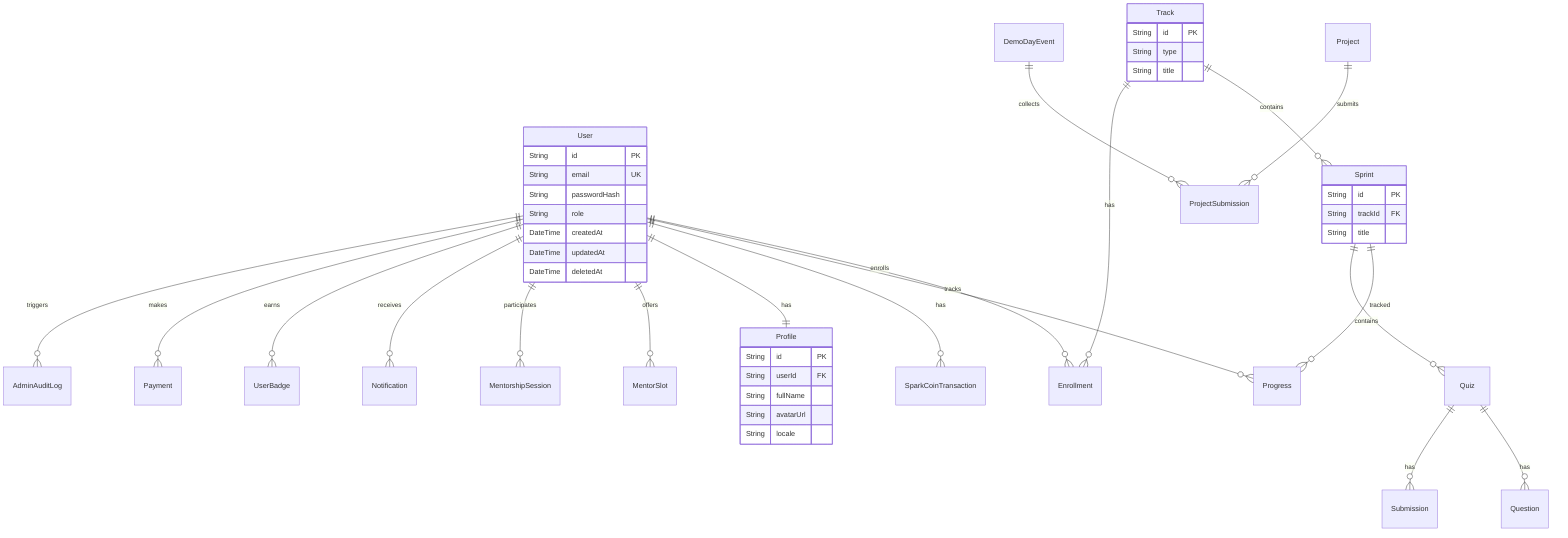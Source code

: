 erDiagram
  User ||--o{ Enrollment : enrolls
  User ||--o{ Progress : tracks
  User ||--o{ SparkCoinTransaction : has
  User ||--|| Profile : has
  User ||--o{ MentorSlot : offers
  User ||--o{ MentorshipSession : participates
  User ||--o{ Notification : receives
  User ||--o{ UserBadge : earns
  User ||--o{ Payment : makes
  User ||--o{ AdminAuditLog : triggers

  Track ||--o{ Sprint : contains
  Track ||--o{ Enrollment : has

  Sprint ||--o{ Progress : tracked
  Sprint ||--o{ Quiz : contains
  Quiz ||--o{ Question : has
  Quiz ||--o{ Submission : has

  Project ||--o{ ProjectSubmission : submits
  DemoDayEvent ||--o{ ProjectSubmission : collects

  User {
    String id PK
    String email UK
    String passwordHash
    String role
    DateTime createdAt
    DateTime updatedAt
    DateTime deletedAt
  }
  Profile {
    String id PK
    String userId FK
    String fullName
    String avatarUrl
    String locale
  }
  Track {
    String id PK
    String type
    String title
  }
  Sprint {
    String id PK
    String trackId FK
    String title
  }